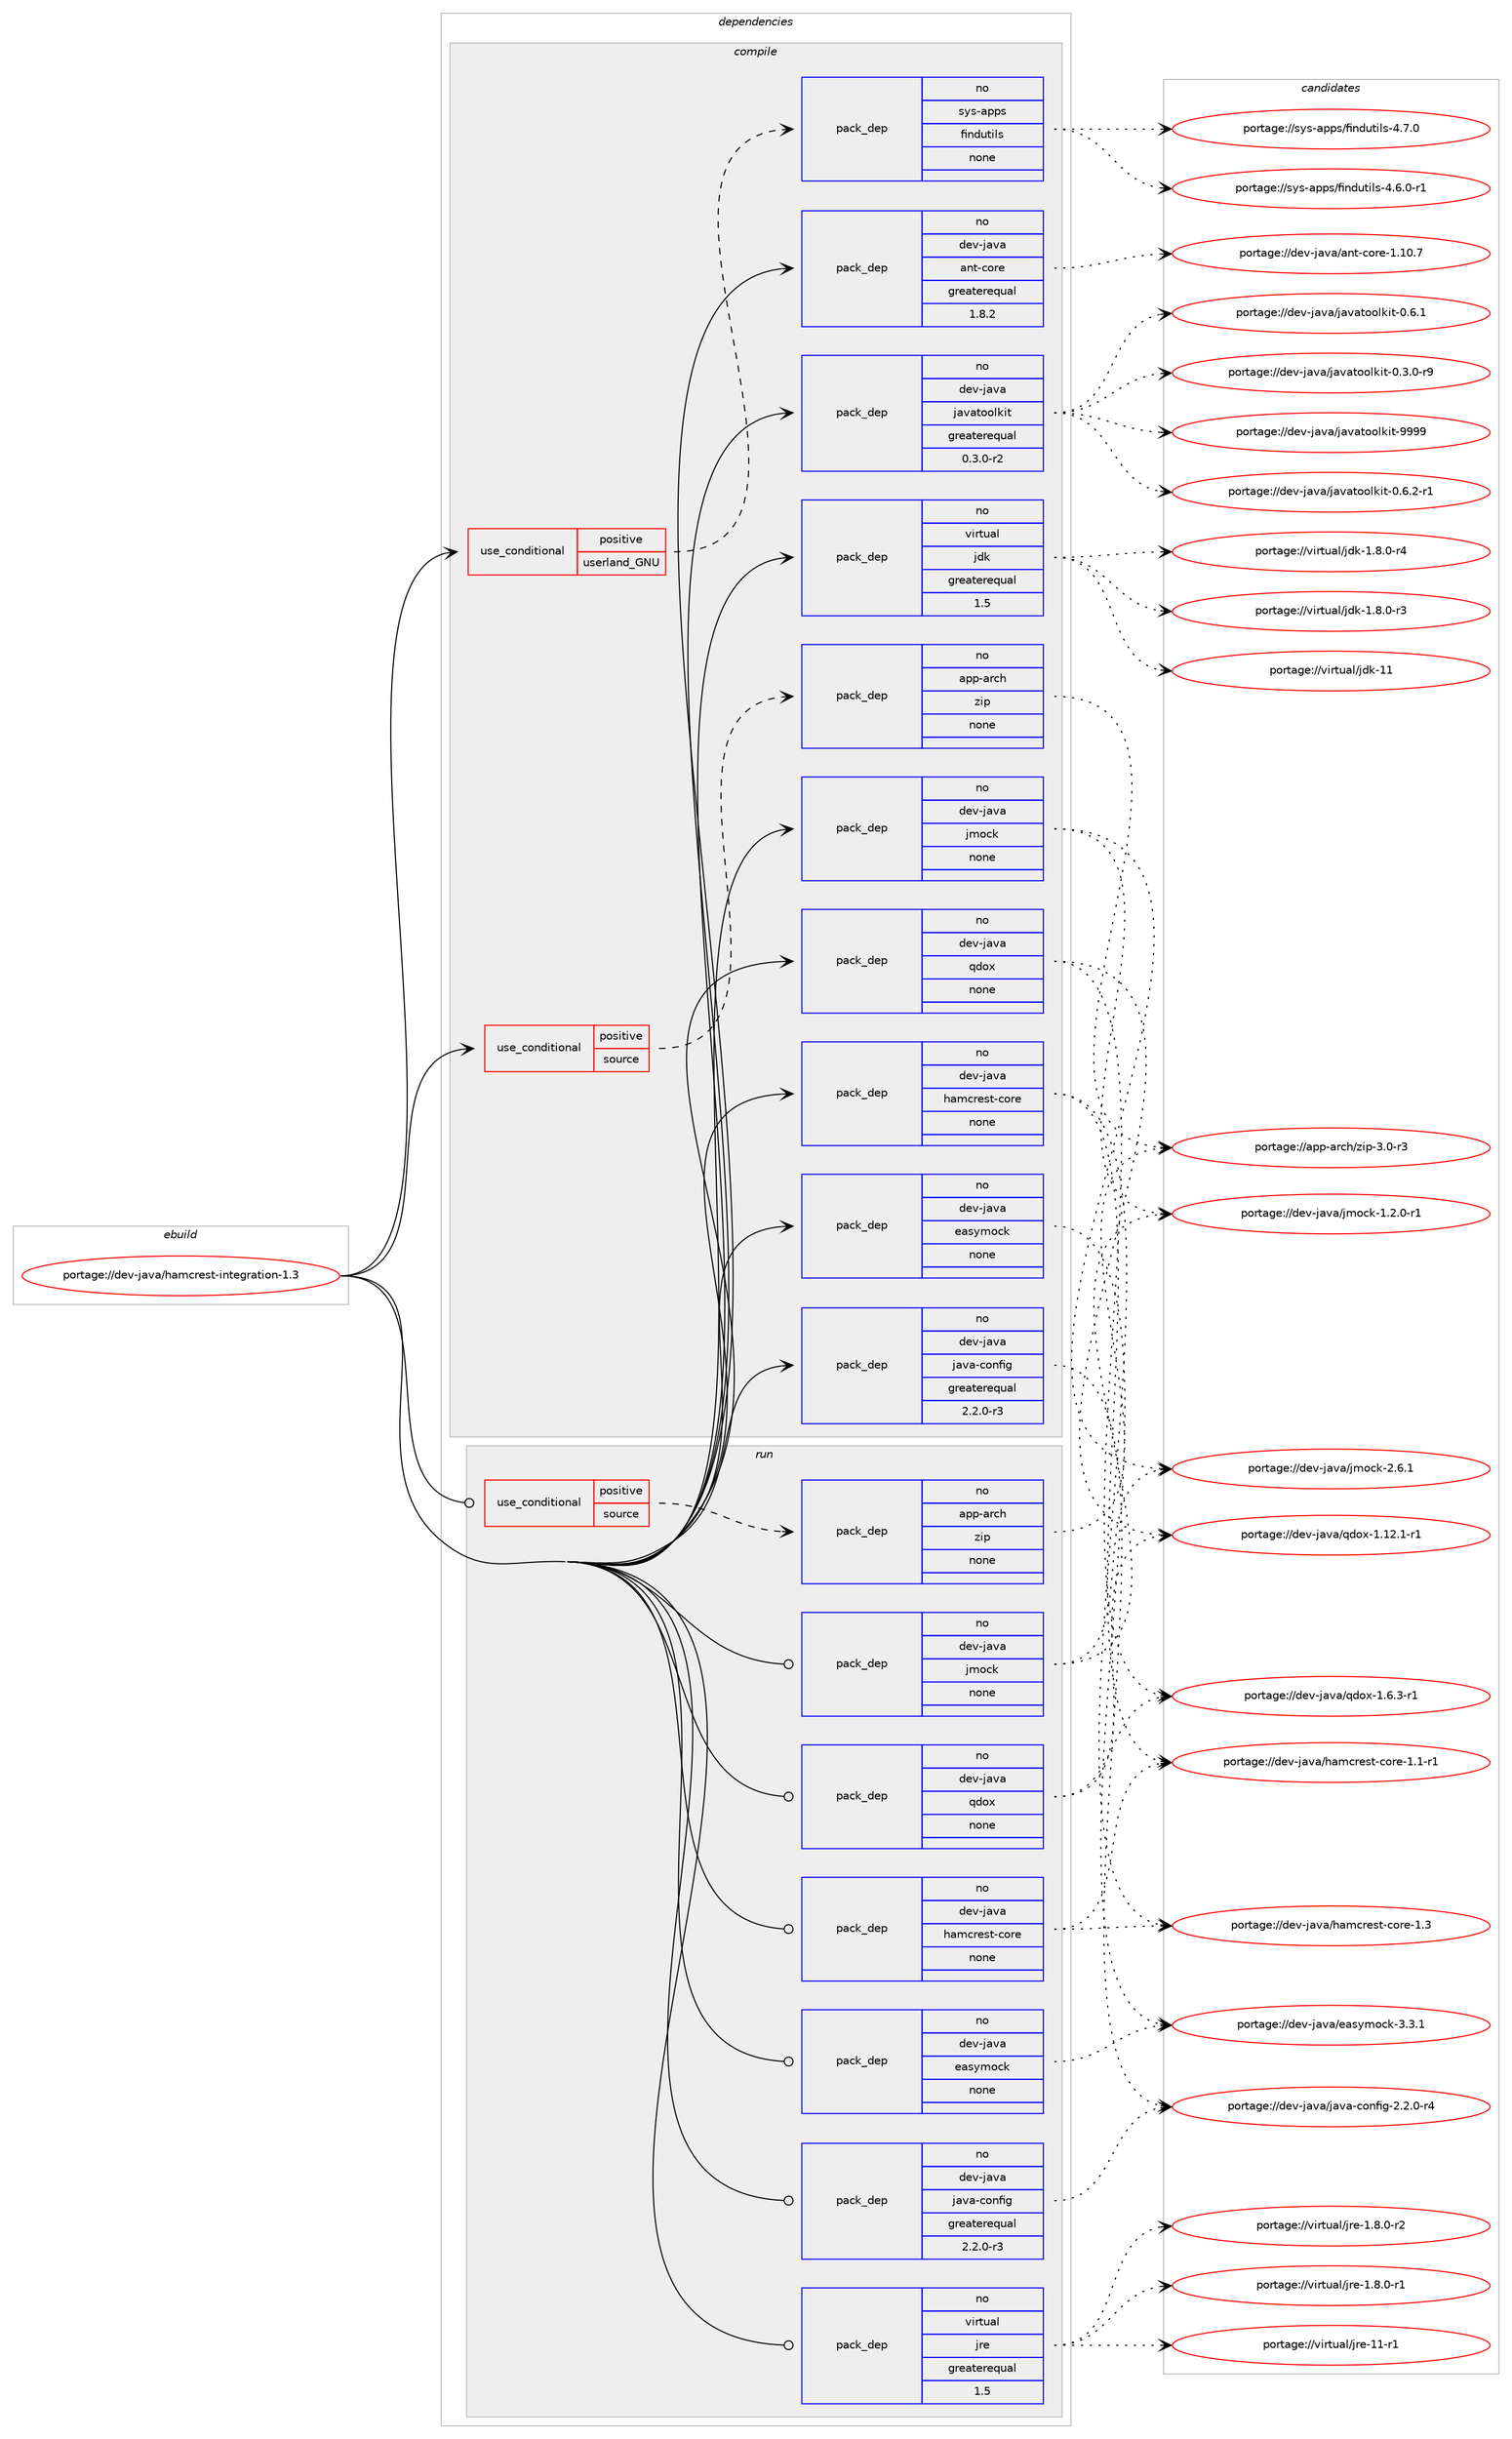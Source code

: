 digraph prolog {

# *************
# Graph options
# *************

newrank=true;
concentrate=true;
compound=true;
graph [rankdir=LR,fontname=Helvetica,fontsize=10,ranksep=1.5];#, ranksep=2.5, nodesep=0.2];
edge  [arrowhead=vee];
node  [fontname=Helvetica,fontsize=10];

# **********
# The ebuild
# **********

subgraph cluster_leftcol {
color=gray;
rank=same;
label=<<i>ebuild</i>>;
id [label="portage://dev-java/hamcrest-integration-1.3", color=red, width=4, href="../dev-java/hamcrest-integration-1.3.svg"];
}

# ****************
# The dependencies
# ****************

subgraph cluster_midcol {
color=gray;
label=<<i>dependencies</i>>;
subgraph cluster_compile {
fillcolor="#eeeeee";
style=filled;
label=<<i>compile</i>>;
subgraph cond130144 {
dependency531335 [label=<<TABLE BORDER="0" CELLBORDER="1" CELLSPACING="0" CELLPADDING="4"><TR><TD ROWSPAN="3" CELLPADDING="10">use_conditional</TD></TR><TR><TD>positive</TD></TR><TR><TD>source</TD></TR></TABLE>>, shape=none, color=red];
subgraph pack395572 {
dependency531336 [label=<<TABLE BORDER="0" CELLBORDER="1" CELLSPACING="0" CELLPADDING="4" WIDTH="220"><TR><TD ROWSPAN="6" CELLPADDING="30">pack_dep</TD></TR><TR><TD WIDTH="110">no</TD></TR><TR><TD>app-arch</TD></TR><TR><TD>zip</TD></TR><TR><TD>none</TD></TR><TR><TD></TD></TR></TABLE>>, shape=none, color=blue];
}
dependency531335:e -> dependency531336:w [weight=20,style="dashed",arrowhead="vee"];
}
id:e -> dependency531335:w [weight=20,style="solid",arrowhead="vee"];
subgraph cond130145 {
dependency531337 [label=<<TABLE BORDER="0" CELLBORDER="1" CELLSPACING="0" CELLPADDING="4"><TR><TD ROWSPAN="3" CELLPADDING="10">use_conditional</TD></TR><TR><TD>positive</TD></TR><TR><TD>userland_GNU</TD></TR></TABLE>>, shape=none, color=red];
subgraph pack395573 {
dependency531338 [label=<<TABLE BORDER="0" CELLBORDER="1" CELLSPACING="0" CELLPADDING="4" WIDTH="220"><TR><TD ROWSPAN="6" CELLPADDING="30">pack_dep</TD></TR><TR><TD WIDTH="110">no</TD></TR><TR><TD>sys-apps</TD></TR><TR><TD>findutils</TD></TR><TR><TD>none</TD></TR><TR><TD></TD></TR></TABLE>>, shape=none, color=blue];
}
dependency531337:e -> dependency531338:w [weight=20,style="dashed",arrowhead="vee"];
}
id:e -> dependency531337:w [weight=20,style="solid",arrowhead="vee"];
subgraph pack395574 {
dependency531339 [label=<<TABLE BORDER="0" CELLBORDER="1" CELLSPACING="0" CELLPADDING="4" WIDTH="220"><TR><TD ROWSPAN="6" CELLPADDING="30">pack_dep</TD></TR><TR><TD WIDTH="110">no</TD></TR><TR><TD>dev-java</TD></TR><TR><TD>ant-core</TD></TR><TR><TD>greaterequal</TD></TR><TR><TD>1.8.2</TD></TR></TABLE>>, shape=none, color=blue];
}
id:e -> dependency531339:w [weight=20,style="solid",arrowhead="vee"];
subgraph pack395575 {
dependency531340 [label=<<TABLE BORDER="0" CELLBORDER="1" CELLSPACING="0" CELLPADDING="4" WIDTH="220"><TR><TD ROWSPAN="6" CELLPADDING="30">pack_dep</TD></TR><TR><TD WIDTH="110">no</TD></TR><TR><TD>dev-java</TD></TR><TR><TD>easymock</TD></TR><TR><TD>none</TD></TR><TR><TD></TD></TR></TABLE>>, shape=none, color=blue];
}
id:e -> dependency531340:w [weight=20,style="solid",arrowhead="vee"];
subgraph pack395576 {
dependency531341 [label=<<TABLE BORDER="0" CELLBORDER="1" CELLSPACING="0" CELLPADDING="4" WIDTH="220"><TR><TD ROWSPAN="6" CELLPADDING="30">pack_dep</TD></TR><TR><TD WIDTH="110">no</TD></TR><TR><TD>dev-java</TD></TR><TR><TD>hamcrest-core</TD></TR><TR><TD>none</TD></TR><TR><TD></TD></TR></TABLE>>, shape=none, color=blue];
}
id:e -> dependency531341:w [weight=20,style="solid",arrowhead="vee"];
subgraph pack395577 {
dependency531342 [label=<<TABLE BORDER="0" CELLBORDER="1" CELLSPACING="0" CELLPADDING="4" WIDTH="220"><TR><TD ROWSPAN="6" CELLPADDING="30">pack_dep</TD></TR><TR><TD WIDTH="110">no</TD></TR><TR><TD>dev-java</TD></TR><TR><TD>java-config</TD></TR><TR><TD>greaterequal</TD></TR><TR><TD>2.2.0-r3</TD></TR></TABLE>>, shape=none, color=blue];
}
id:e -> dependency531342:w [weight=20,style="solid",arrowhead="vee"];
subgraph pack395578 {
dependency531343 [label=<<TABLE BORDER="0" CELLBORDER="1" CELLSPACING="0" CELLPADDING="4" WIDTH="220"><TR><TD ROWSPAN="6" CELLPADDING="30">pack_dep</TD></TR><TR><TD WIDTH="110">no</TD></TR><TR><TD>dev-java</TD></TR><TR><TD>javatoolkit</TD></TR><TR><TD>greaterequal</TD></TR><TR><TD>0.3.0-r2</TD></TR></TABLE>>, shape=none, color=blue];
}
id:e -> dependency531343:w [weight=20,style="solid",arrowhead="vee"];
subgraph pack395579 {
dependency531344 [label=<<TABLE BORDER="0" CELLBORDER="1" CELLSPACING="0" CELLPADDING="4" WIDTH="220"><TR><TD ROWSPAN="6" CELLPADDING="30">pack_dep</TD></TR><TR><TD WIDTH="110">no</TD></TR><TR><TD>dev-java</TD></TR><TR><TD>jmock</TD></TR><TR><TD>none</TD></TR><TR><TD></TD></TR></TABLE>>, shape=none, color=blue];
}
id:e -> dependency531344:w [weight=20,style="solid",arrowhead="vee"];
subgraph pack395580 {
dependency531345 [label=<<TABLE BORDER="0" CELLBORDER="1" CELLSPACING="0" CELLPADDING="4" WIDTH="220"><TR><TD ROWSPAN="6" CELLPADDING="30">pack_dep</TD></TR><TR><TD WIDTH="110">no</TD></TR><TR><TD>dev-java</TD></TR><TR><TD>qdox</TD></TR><TR><TD>none</TD></TR><TR><TD></TD></TR></TABLE>>, shape=none, color=blue];
}
id:e -> dependency531345:w [weight=20,style="solid",arrowhead="vee"];
subgraph pack395581 {
dependency531346 [label=<<TABLE BORDER="0" CELLBORDER="1" CELLSPACING="0" CELLPADDING="4" WIDTH="220"><TR><TD ROWSPAN="6" CELLPADDING="30">pack_dep</TD></TR><TR><TD WIDTH="110">no</TD></TR><TR><TD>virtual</TD></TR><TR><TD>jdk</TD></TR><TR><TD>greaterequal</TD></TR><TR><TD>1.5</TD></TR></TABLE>>, shape=none, color=blue];
}
id:e -> dependency531346:w [weight=20,style="solid",arrowhead="vee"];
}
subgraph cluster_compileandrun {
fillcolor="#eeeeee";
style=filled;
label=<<i>compile and run</i>>;
}
subgraph cluster_run {
fillcolor="#eeeeee";
style=filled;
label=<<i>run</i>>;
subgraph cond130146 {
dependency531347 [label=<<TABLE BORDER="0" CELLBORDER="1" CELLSPACING="0" CELLPADDING="4"><TR><TD ROWSPAN="3" CELLPADDING="10">use_conditional</TD></TR><TR><TD>positive</TD></TR><TR><TD>source</TD></TR></TABLE>>, shape=none, color=red];
subgraph pack395582 {
dependency531348 [label=<<TABLE BORDER="0" CELLBORDER="1" CELLSPACING="0" CELLPADDING="4" WIDTH="220"><TR><TD ROWSPAN="6" CELLPADDING="30">pack_dep</TD></TR><TR><TD WIDTH="110">no</TD></TR><TR><TD>app-arch</TD></TR><TR><TD>zip</TD></TR><TR><TD>none</TD></TR><TR><TD></TD></TR></TABLE>>, shape=none, color=blue];
}
dependency531347:e -> dependency531348:w [weight=20,style="dashed",arrowhead="vee"];
}
id:e -> dependency531347:w [weight=20,style="solid",arrowhead="odot"];
subgraph pack395583 {
dependency531349 [label=<<TABLE BORDER="0" CELLBORDER="1" CELLSPACING="0" CELLPADDING="4" WIDTH="220"><TR><TD ROWSPAN="6" CELLPADDING="30">pack_dep</TD></TR><TR><TD WIDTH="110">no</TD></TR><TR><TD>dev-java</TD></TR><TR><TD>easymock</TD></TR><TR><TD>none</TD></TR><TR><TD></TD></TR></TABLE>>, shape=none, color=blue];
}
id:e -> dependency531349:w [weight=20,style="solid",arrowhead="odot"];
subgraph pack395584 {
dependency531350 [label=<<TABLE BORDER="0" CELLBORDER="1" CELLSPACING="0" CELLPADDING="4" WIDTH="220"><TR><TD ROWSPAN="6" CELLPADDING="30">pack_dep</TD></TR><TR><TD WIDTH="110">no</TD></TR><TR><TD>dev-java</TD></TR><TR><TD>hamcrest-core</TD></TR><TR><TD>none</TD></TR><TR><TD></TD></TR></TABLE>>, shape=none, color=blue];
}
id:e -> dependency531350:w [weight=20,style="solid",arrowhead="odot"];
subgraph pack395585 {
dependency531351 [label=<<TABLE BORDER="0" CELLBORDER="1" CELLSPACING="0" CELLPADDING="4" WIDTH="220"><TR><TD ROWSPAN="6" CELLPADDING="30">pack_dep</TD></TR><TR><TD WIDTH="110">no</TD></TR><TR><TD>dev-java</TD></TR><TR><TD>java-config</TD></TR><TR><TD>greaterequal</TD></TR><TR><TD>2.2.0-r3</TD></TR></TABLE>>, shape=none, color=blue];
}
id:e -> dependency531351:w [weight=20,style="solid",arrowhead="odot"];
subgraph pack395586 {
dependency531352 [label=<<TABLE BORDER="0" CELLBORDER="1" CELLSPACING="0" CELLPADDING="4" WIDTH="220"><TR><TD ROWSPAN="6" CELLPADDING="30">pack_dep</TD></TR><TR><TD WIDTH="110">no</TD></TR><TR><TD>dev-java</TD></TR><TR><TD>jmock</TD></TR><TR><TD>none</TD></TR><TR><TD></TD></TR></TABLE>>, shape=none, color=blue];
}
id:e -> dependency531352:w [weight=20,style="solid",arrowhead="odot"];
subgraph pack395587 {
dependency531353 [label=<<TABLE BORDER="0" CELLBORDER="1" CELLSPACING="0" CELLPADDING="4" WIDTH="220"><TR><TD ROWSPAN="6" CELLPADDING="30">pack_dep</TD></TR><TR><TD WIDTH="110">no</TD></TR><TR><TD>dev-java</TD></TR><TR><TD>qdox</TD></TR><TR><TD>none</TD></TR><TR><TD></TD></TR></TABLE>>, shape=none, color=blue];
}
id:e -> dependency531353:w [weight=20,style="solid",arrowhead="odot"];
subgraph pack395588 {
dependency531354 [label=<<TABLE BORDER="0" CELLBORDER="1" CELLSPACING="0" CELLPADDING="4" WIDTH="220"><TR><TD ROWSPAN="6" CELLPADDING="30">pack_dep</TD></TR><TR><TD WIDTH="110">no</TD></TR><TR><TD>virtual</TD></TR><TR><TD>jre</TD></TR><TR><TD>greaterequal</TD></TR><TR><TD>1.5</TD></TR></TABLE>>, shape=none, color=blue];
}
id:e -> dependency531354:w [weight=20,style="solid",arrowhead="odot"];
}
}

# **************
# The candidates
# **************

subgraph cluster_choices {
rank=same;
color=gray;
label=<<i>candidates</i>>;

subgraph choice395572 {
color=black;
nodesep=1;
choice9711211245971149910447122105112455146484511451 [label="portage://app-arch/zip-3.0-r3", color=red, width=4,href="../app-arch/zip-3.0-r3.svg"];
dependency531336:e -> choice9711211245971149910447122105112455146484511451:w [style=dotted,weight="100"];
}
subgraph choice395573 {
color=black;
nodesep=1;
choice115121115459711211211547102105110100117116105108115455246554648 [label="portage://sys-apps/findutils-4.7.0", color=red, width=4,href="../sys-apps/findutils-4.7.0.svg"];
choice1151211154597112112115471021051101001171161051081154552465446484511449 [label="portage://sys-apps/findutils-4.6.0-r1", color=red, width=4,href="../sys-apps/findutils-4.6.0-r1.svg"];
dependency531338:e -> choice115121115459711211211547102105110100117116105108115455246554648:w [style=dotted,weight="100"];
dependency531338:e -> choice1151211154597112112115471021051101001171161051081154552465446484511449:w [style=dotted,weight="100"];
}
subgraph choice395574 {
color=black;
nodesep=1;
choice1001011184510697118974797110116459911111410145494649484655 [label="portage://dev-java/ant-core-1.10.7", color=red, width=4,href="../dev-java/ant-core-1.10.7.svg"];
dependency531339:e -> choice1001011184510697118974797110116459911111410145494649484655:w [style=dotted,weight="100"];
}
subgraph choice395575 {
color=black;
nodesep=1;
choice100101118451069711897471019711512110911199107455146514649 [label="portage://dev-java/easymock-3.3.1", color=red, width=4,href="../dev-java/easymock-3.3.1.svg"];
dependency531340:e -> choice100101118451069711897471019711512110911199107455146514649:w [style=dotted,weight="100"];
}
subgraph choice395576 {
color=black;
nodesep=1;
choice100101118451069711897471049710999114101115116459911111410145494651 [label="portage://dev-java/hamcrest-core-1.3", color=red, width=4,href="../dev-java/hamcrest-core-1.3.svg"];
choice1001011184510697118974710497109991141011151164599111114101454946494511449 [label="portage://dev-java/hamcrest-core-1.1-r1", color=red, width=4,href="../dev-java/hamcrest-core-1.1-r1.svg"];
dependency531341:e -> choice100101118451069711897471049710999114101115116459911111410145494651:w [style=dotted,weight="100"];
dependency531341:e -> choice1001011184510697118974710497109991141011151164599111114101454946494511449:w [style=dotted,weight="100"];
}
subgraph choice395577 {
color=black;
nodesep=1;
choice10010111845106971189747106971189745991111101021051034550465046484511452 [label="portage://dev-java/java-config-2.2.0-r4", color=red, width=4,href="../dev-java/java-config-2.2.0-r4.svg"];
dependency531342:e -> choice10010111845106971189747106971189745991111101021051034550465046484511452:w [style=dotted,weight="100"];
}
subgraph choice395578 {
color=black;
nodesep=1;
choice1001011184510697118974710697118971161111111081071051164557575757 [label="portage://dev-java/javatoolkit-9999", color=red, width=4,href="../dev-java/javatoolkit-9999.svg"];
choice1001011184510697118974710697118971161111111081071051164548465446504511449 [label="portage://dev-java/javatoolkit-0.6.2-r1", color=red, width=4,href="../dev-java/javatoolkit-0.6.2-r1.svg"];
choice100101118451069711897471069711897116111111108107105116454846544649 [label="portage://dev-java/javatoolkit-0.6.1", color=red, width=4,href="../dev-java/javatoolkit-0.6.1.svg"];
choice1001011184510697118974710697118971161111111081071051164548465146484511457 [label="portage://dev-java/javatoolkit-0.3.0-r9", color=red, width=4,href="../dev-java/javatoolkit-0.3.0-r9.svg"];
dependency531343:e -> choice1001011184510697118974710697118971161111111081071051164557575757:w [style=dotted,weight="100"];
dependency531343:e -> choice1001011184510697118974710697118971161111111081071051164548465446504511449:w [style=dotted,weight="100"];
dependency531343:e -> choice100101118451069711897471069711897116111111108107105116454846544649:w [style=dotted,weight="100"];
dependency531343:e -> choice1001011184510697118974710697118971161111111081071051164548465146484511457:w [style=dotted,weight="100"];
}
subgraph choice395579 {
color=black;
nodesep=1;
choice1001011184510697118974710610911199107455046544649 [label="portage://dev-java/jmock-2.6.1", color=red, width=4,href="../dev-java/jmock-2.6.1.svg"];
choice10010111845106971189747106109111991074549465046484511449 [label="portage://dev-java/jmock-1.2.0-r1", color=red, width=4,href="../dev-java/jmock-1.2.0-r1.svg"];
dependency531344:e -> choice1001011184510697118974710610911199107455046544649:w [style=dotted,weight="100"];
dependency531344:e -> choice10010111845106971189747106109111991074549465046484511449:w [style=dotted,weight="100"];
}
subgraph choice395580 {
color=black;
nodesep=1;
choice100101118451069711897471131001111204549465446514511449 [label="portage://dev-java/qdox-1.6.3-r1", color=red, width=4,href="../dev-java/qdox-1.6.3-r1.svg"];
choice10010111845106971189747113100111120454946495046494511449 [label="portage://dev-java/qdox-1.12.1-r1", color=red, width=4,href="../dev-java/qdox-1.12.1-r1.svg"];
dependency531345:e -> choice100101118451069711897471131001111204549465446514511449:w [style=dotted,weight="100"];
dependency531345:e -> choice10010111845106971189747113100111120454946495046494511449:w [style=dotted,weight="100"];
}
subgraph choice395581 {
color=black;
nodesep=1;
choice1181051141161179710847106100107454949 [label="portage://virtual/jdk-11", color=red, width=4,href="../virtual/jdk-11.svg"];
choice11810511411611797108471061001074549465646484511452 [label="portage://virtual/jdk-1.8.0-r4", color=red, width=4,href="../virtual/jdk-1.8.0-r4.svg"];
choice11810511411611797108471061001074549465646484511451 [label="portage://virtual/jdk-1.8.0-r3", color=red, width=4,href="../virtual/jdk-1.8.0-r3.svg"];
dependency531346:e -> choice1181051141161179710847106100107454949:w [style=dotted,weight="100"];
dependency531346:e -> choice11810511411611797108471061001074549465646484511452:w [style=dotted,weight="100"];
dependency531346:e -> choice11810511411611797108471061001074549465646484511451:w [style=dotted,weight="100"];
}
subgraph choice395582 {
color=black;
nodesep=1;
choice9711211245971149910447122105112455146484511451 [label="portage://app-arch/zip-3.0-r3", color=red, width=4,href="../app-arch/zip-3.0-r3.svg"];
dependency531348:e -> choice9711211245971149910447122105112455146484511451:w [style=dotted,weight="100"];
}
subgraph choice395583 {
color=black;
nodesep=1;
choice100101118451069711897471019711512110911199107455146514649 [label="portage://dev-java/easymock-3.3.1", color=red, width=4,href="../dev-java/easymock-3.3.1.svg"];
dependency531349:e -> choice100101118451069711897471019711512110911199107455146514649:w [style=dotted,weight="100"];
}
subgraph choice395584 {
color=black;
nodesep=1;
choice100101118451069711897471049710999114101115116459911111410145494651 [label="portage://dev-java/hamcrest-core-1.3", color=red, width=4,href="../dev-java/hamcrest-core-1.3.svg"];
choice1001011184510697118974710497109991141011151164599111114101454946494511449 [label="portage://dev-java/hamcrest-core-1.1-r1", color=red, width=4,href="../dev-java/hamcrest-core-1.1-r1.svg"];
dependency531350:e -> choice100101118451069711897471049710999114101115116459911111410145494651:w [style=dotted,weight="100"];
dependency531350:e -> choice1001011184510697118974710497109991141011151164599111114101454946494511449:w [style=dotted,weight="100"];
}
subgraph choice395585 {
color=black;
nodesep=1;
choice10010111845106971189747106971189745991111101021051034550465046484511452 [label="portage://dev-java/java-config-2.2.0-r4", color=red, width=4,href="../dev-java/java-config-2.2.0-r4.svg"];
dependency531351:e -> choice10010111845106971189747106971189745991111101021051034550465046484511452:w [style=dotted,weight="100"];
}
subgraph choice395586 {
color=black;
nodesep=1;
choice1001011184510697118974710610911199107455046544649 [label="portage://dev-java/jmock-2.6.1", color=red, width=4,href="../dev-java/jmock-2.6.1.svg"];
choice10010111845106971189747106109111991074549465046484511449 [label="portage://dev-java/jmock-1.2.0-r1", color=red, width=4,href="../dev-java/jmock-1.2.0-r1.svg"];
dependency531352:e -> choice1001011184510697118974710610911199107455046544649:w [style=dotted,weight="100"];
dependency531352:e -> choice10010111845106971189747106109111991074549465046484511449:w [style=dotted,weight="100"];
}
subgraph choice395587 {
color=black;
nodesep=1;
choice100101118451069711897471131001111204549465446514511449 [label="portage://dev-java/qdox-1.6.3-r1", color=red, width=4,href="../dev-java/qdox-1.6.3-r1.svg"];
choice10010111845106971189747113100111120454946495046494511449 [label="portage://dev-java/qdox-1.12.1-r1", color=red, width=4,href="../dev-java/qdox-1.12.1-r1.svg"];
dependency531353:e -> choice100101118451069711897471131001111204549465446514511449:w [style=dotted,weight="100"];
dependency531353:e -> choice10010111845106971189747113100111120454946495046494511449:w [style=dotted,weight="100"];
}
subgraph choice395588 {
color=black;
nodesep=1;
choice11810511411611797108471061141014549494511449 [label="portage://virtual/jre-11-r1", color=red, width=4,href="../virtual/jre-11-r1.svg"];
choice11810511411611797108471061141014549465646484511450 [label="portage://virtual/jre-1.8.0-r2", color=red, width=4,href="../virtual/jre-1.8.0-r2.svg"];
choice11810511411611797108471061141014549465646484511449 [label="portage://virtual/jre-1.8.0-r1", color=red, width=4,href="../virtual/jre-1.8.0-r1.svg"];
dependency531354:e -> choice11810511411611797108471061141014549494511449:w [style=dotted,weight="100"];
dependency531354:e -> choice11810511411611797108471061141014549465646484511450:w [style=dotted,weight="100"];
dependency531354:e -> choice11810511411611797108471061141014549465646484511449:w [style=dotted,weight="100"];
}
}

}
